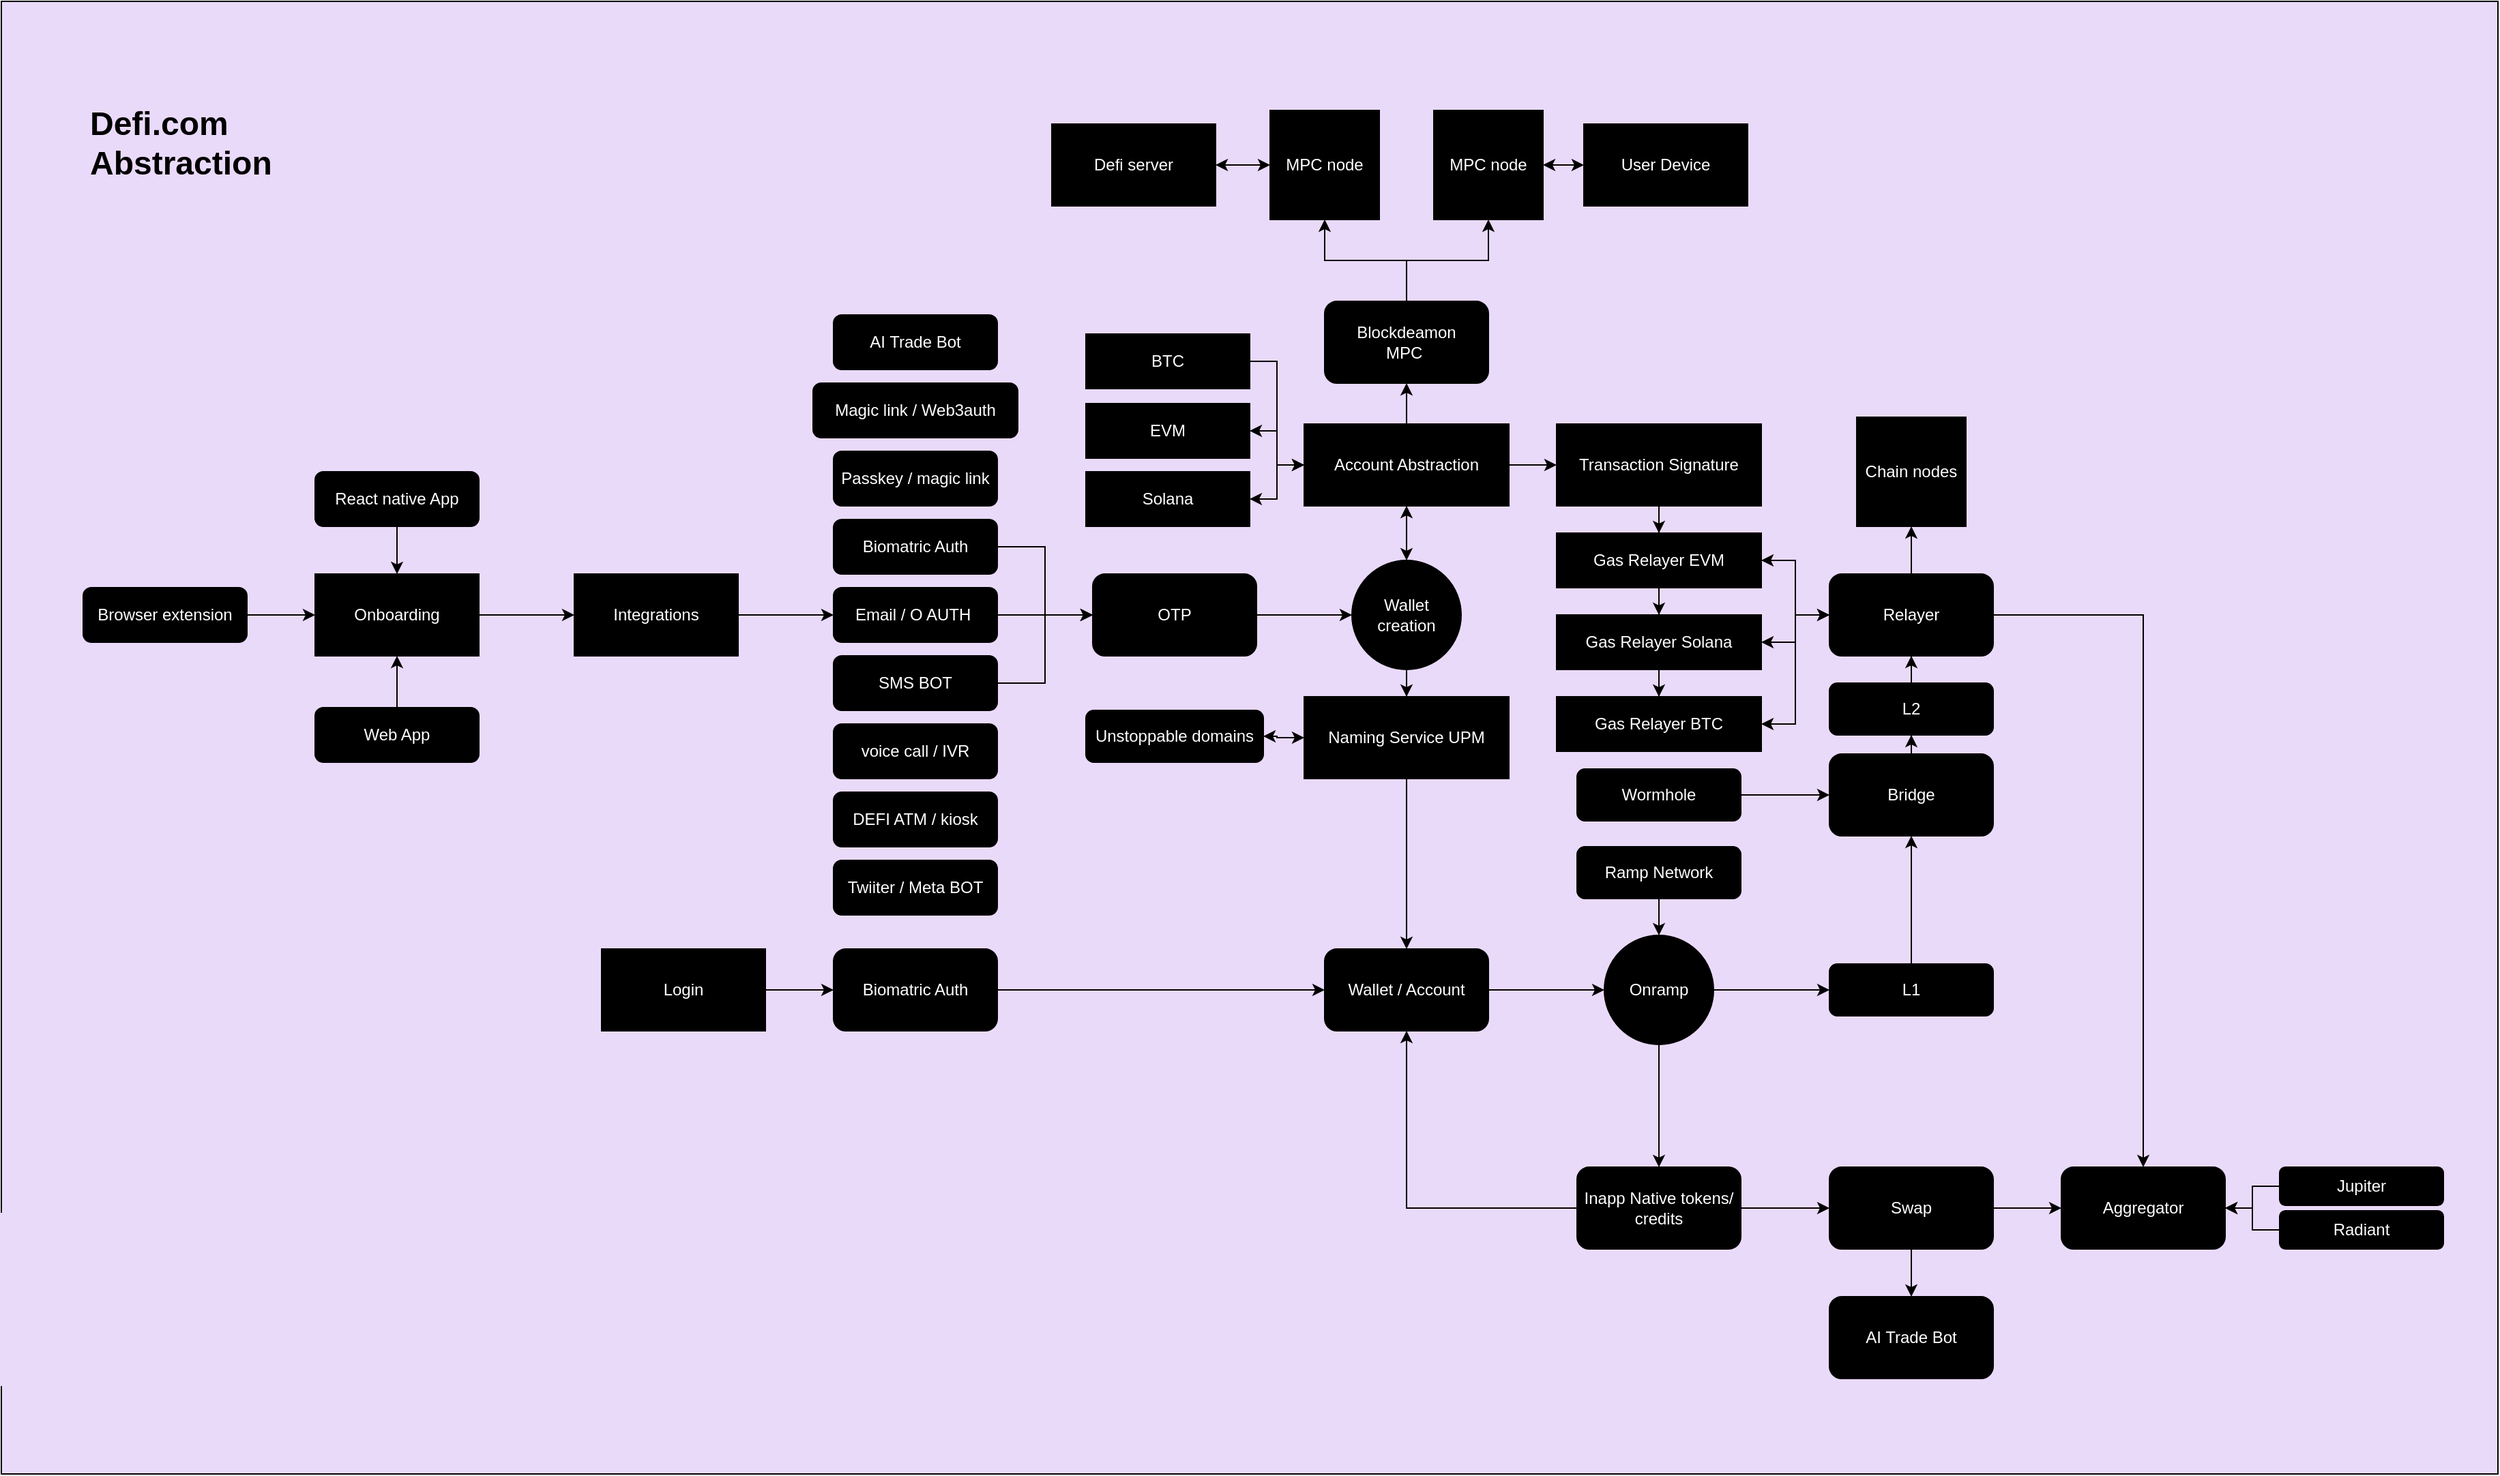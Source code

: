<mxfile version="23.1.4" type="github">
  <diagram name="Page-1" id="ezRgYsWMNisB0iaWyQ6a">
    <mxGraphModel dx="3223" dy="2285" grid="1" gridSize="10" guides="1" tooltips="1" connect="1" arrows="1" fold="1" page="1" pageScale="1" pageWidth="850" pageHeight="1100" math="0" shadow="0">
      <root>
        <mxCell id="0" />
        <mxCell id="1" parent="0" />
        <mxCell id="ZLCHrO8xHaeZ08uBN5op-88" value="" style="rounded=0;whiteSpace=wrap;html=1;fillColor=#EADAFA;strokeColor=#000000;" vertex="1" parent="1">
          <mxGeometry x="-370" y="-10" width="1830" height="1080" as="geometry" />
        </mxCell>
        <mxCell id="ZLCHrO8xHaeZ08uBN5op-122" value="" style="edgeStyle=orthogonalEdgeStyle;rounded=0;orthogonalLoop=1;jettySize=auto;html=1;fillColor=#dae8fc;strokeColor=#000000;fontColor=#FFFFFF;" edge="1" parent="1" source="ZLCHrO8xHaeZ08uBN5op-1" target="ZLCHrO8xHaeZ08uBN5op-121">
          <mxGeometry relative="1" as="geometry" />
        </mxCell>
        <mxCell id="ZLCHrO8xHaeZ08uBN5op-1" value="Onboarding" style="rounded=0;whiteSpace=wrap;html=1;fillColor=#000000;strokeColor=#000000;fontColor=#FFFFFF;" vertex="1" parent="1">
          <mxGeometry x="-140" y="410" width="120" height="60" as="geometry" />
        </mxCell>
        <mxCell id="ZLCHrO8xHaeZ08uBN5op-12" value="" style="edgeStyle=orthogonalEdgeStyle;rounded=0;orthogonalLoop=1;jettySize=auto;html=1;entryX=0;entryY=0.5;entryDx=0;entryDy=0;fillColor=#dae8fc;strokeColor=#000000;fontColor=#FFFFFF;" edge="1" parent="1" source="ZLCHrO8xHaeZ08uBN5op-4" target="ZLCHrO8xHaeZ08uBN5op-8">
          <mxGeometry relative="1" as="geometry" />
        </mxCell>
        <mxCell id="ZLCHrO8xHaeZ08uBN5op-4" value="Email / O AUTH&amp;nbsp;" style="rounded=1;whiteSpace=wrap;html=1;fillColor=#000000;strokeColor=#000000;fontColor=#FFFFFF;" vertex="1" parent="1">
          <mxGeometry x="240" y="420" width="120" height="40" as="geometry" />
        </mxCell>
        <mxCell id="ZLCHrO8xHaeZ08uBN5op-13" value="" style="edgeStyle=orthogonalEdgeStyle;rounded=0;orthogonalLoop=1;jettySize=auto;html=1;entryX=0;entryY=0.5;entryDx=0;entryDy=0;fillColor=#dae8fc;strokeColor=#000000;fontColor=#FFFFFF;" edge="1" parent="1" source="ZLCHrO8xHaeZ08uBN5op-5" target="ZLCHrO8xHaeZ08uBN5op-8">
          <mxGeometry relative="1" as="geometry" />
        </mxCell>
        <mxCell id="ZLCHrO8xHaeZ08uBN5op-5" value="Biomatric Auth" style="rounded=1;whiteSpace=wrap;html=1;fillColor=#000000;strokeColor=#000000;fontColor=#FFFFFF;" vertex="1" parent="1">
          <mxGeometry x="240" y="370" width="120" height="40" as="geometry" />
        </mxCell>
        <mxCell id="ZLCHrO8xHaeZ08uBN5op-14" value="" style="edgeStyle=orthogonalEdgeStyle;rounded=0;orthogonalLoop=1;jettySize=auto;html=1;fillColor=#dae8fc;strokeColor=#000000;fontColor=#FFFFFF;" edge="1" parent="1" source="ZLCHrO8xHaeZ08uBN5op-8" target="ZLCHrO8xHaeZ08uBN5op-9">
          <mxGeometry relative="1" as="geometry" />
        </mxCell>
        <mxCell id="ZLCHrO8xHaeZ08uBN5op-8" value="OTP" style="rounded=1;whiteSpace=wrap;html=1;fillColor=#000000;strokeColor=#000000;fontColor=#FFFFFF;" vertex="1" parent="1">
          <mxGeometry x="430" y="410" width="120" height="60" as="geometry" />
        </mxCell>
        <mxCell id="ZLCHrO8xHaeZ08uBN5op-33" value="" style="edgeStyle=orthogonalEdgeStyle;rounded=0;orthogonalLoop=1;jettySize=auto;html=1;fillColor=#dae8fc;strokeColor=#000000;fontColor=#FFFFFF;" edge="1" parent="1" source="ZLCHrO8xHaeZ08uBN5op-9" target="ZLCHrO8xHaeZ08uBN5op-32">
          <mxGeometry relative="1" as="geometry" />
        </mxCell>
        <mxCell id="ZLCHrO8xHaeZ08uBN5op-40" value="" style="edgeStyle=orthogonalEdgeStyle;rounded=0;orthogonalLoop=1;jettySize=auto;html=1;startArrow=classic;startFill=1;fillColor=#dae8fc;strokeColor=#000000;fontColor=#FFFFFF;" edge="1" parent="1" source="ZLCHrO8xHaeZ08uBN5op-9" target="ZLCHrO8xHaeZ08uBN5op-35">
          <mxGeometry relative="1" as="geometry" />
        </mxCell>
        <mxCell id="ZLCHrO8xHaeZ08uBN5op-9" value="Wallet&#xa;creation" style="ellipse;whiteSpace=wrap;html=1;aspect=fixed;fillColor=#000000;strokeColor=#000000;fontColor=#FFFFFF;" vertex="1" parent="1">
          <mxGeometry x="620" y="400" width="80" height="80" as="geometry" />
        </mxCell>
        <mxCell id="ZLCHrO8xHaeZ08uBN5op-19" value="" style="edgeStyle=orthogonalEdgeStyle;rounded=0;orthogonalLoop=1;jettySize=auto;html=1;entryX=0.5;entryY=1;entryDx=0;entryDy=0;fillColor=#dae8fc;strokeColor=#000000;fontColor=#FFFFFF;" edge="1" parent="1" source="ZLCHrO8xHaeZ08uBN5op-15" target="ZLCHrO8xHaeZ08uBN5op-17">
          <mxGeometry relative="1" as="geometry" />
        </mxCell>
        <mxCell id="ZLCHrO8xHaeZ08uBN5op-39" value="" style="edgeStyle=orthogonalEdgeStyle;rounded=0;orthogonalLoop=1;jettySize=auto;html=1;entryX=0.5;entryY=1;entryDx=0;entryDy=0;fillColor=#dae8fc;strokeColor=#000000;fontColor=#FFFFFF;" edge="1" parent="1" source="ZLCHrO8xHaeZ08uBN5op-15" target="ZLCHrO8xHaeZ08uBN5op-16">
          <mxGeometry relative="1" as="geometry" />
        </mxCell>
        <mxCell id="ZLCHrO8xHaeZ08uBN5op-15" value="Blockdeamon&#xa;MPC&amp;nbsp;" style="rounded=1;whiteSpace=wrap;html=1;fillColor=#000000;strokeColor=#000000;fontColor=#FFFFFF;" vertex="1" parent="1">
          <mxGeometry x="600" y="210" width="120" height="60" as="geometry" />
        </mxCell>
        <mxCell id="ZLCHrO8xHaeZ08uBN5op-23" value="" style="edgeStyle=orthogonalEdgeStyle;rounded=0;orthogonalLoop=1;jettySize=auto;html=1;startArrow=classic;startFill=1;fillColor=#dae8fc;strokeColor=#000000;fontColor=#FFFFFF;" edge="1" parent="1" source="ZLCHrO8xHaeZ08uBN5op-16" target="ZLCHrO8xHaeZ08uBN5op-22">
          <mxGeometry relative="1" as="geometry" />
        </mxCell>
        <mxCell id="ZLCHrO8xHaeZ08uBN5op-16" value="MPC node" style="whiteSpace=wrap;html=1;aspect=fixed;fillColor=#000000;strokeColor=#000000;fontColor=#FFFFFF;" vertex="1" parent="1">
          <mxGeometry x="560" y="70" width="80" height="80" as="geometry" />
        </mxCell>
        <mxCell id="ZLCHrO8xHaeZ08uBN5op-21" value="" style="edgeStyle=orthogonalEdgeStyle;rounded=0;orthogonalLoop=1;jettySize=auto;html=1;startArrow=classic;startFill=1;fillColor=#dae8fc;strokeColor=#000000;fontColor=#FFFFFF;" edge="1" parent="1" source="ZLCHrO8xHaeZ08uBN5op-17" target="ZLCHrO8xHaeZ08uBN5op-20">
          <mxGeometry relative="1" as="geometry" />
        </mxCell>
        <mxCell id="ZLCHrO8xHaeZ08uBN5op-17" value="MPC node" style="whiteSpace=wrap;html=1;aspect=fixed;fillColor=#000000;strokeColor=#000000;fontColor=#FFFFFF;" vertex="1" parent="1">
          <mxGeometry x="680" y="70" width="80" height="80" as="geometry" />
        </mxCell>
        <mxCell id="ZLCHrO8xHaeZ08uBN5op-20" value="User Device" style="whiteSpace=wrap;html=1;fillColor=#000000;strokeColor=#000000;fontColor=#FFFFFF;" vertex="1" parent="1">
          <mxGeometry x="790" y="80" width="120" height="60" as="geometry" />
        </mxCell>
        <mxCell id="ZLCHrO8xHaeZ08uBN5op-22" value="Defi server" style="whiteSpace=wrap;html=1;fillColor=#000000;strokeColor=#000000;fontColor=#FFFFFF;" vertex="1" parent="1">
          <mxGeometry x="400" y="80" width="120" height="60" as="geometry" />
        </mxCell>
        <mxCell id="ZLCHrO8xHaeZ08uBN5op-30" value="" style="edgeStyle=orthogonalEdgeStyle;rounded=0;orthogonalLoop=1;jettySize=auto;html=1;fillColor=#dae8fc;strokeColor=#000000;fontColor=#FFFFFF;" edge="1" parent="1" source="ZLCHrO8xHaeZ08uBN5op-25" target="ZLCHrO8xHaeZ08uBN5op-26">
          <mxGeometry relative="1" as="geometry" />
        </mxCell>
        <mxCell id="ZLCHrO8xHaeZ08uBN5op-25" value="Login" style="rounded=0;whiteSpace=wrap;html=1;fillColor=#000000;strokeColor=#000000;fontColor=#FFFFFF;" vertex="1" parent="1">
          <mxGeometry x="70" y="685" width="120" height="60" as="geometry" />
        </mxCell>
        <mxCell id="ZLCHrO8xHaeZ08uBN5op-29" value="" style="edgeStyle=orthogonalEdgeStyle;rounded=0;orthogonalLoop=1;jettySize=auto;html=1;fillColor=#dae8fc;strokeColor=#000000;fontColor=#FFFFFF;" edge="1" parent="1" source="ZLCHrO8xHaeZ08uBN5op-26" target="ZLCHrO8xHaeZ08uBN5op-27">
          <mxGeometry relative="1" as="geometry" />
        </mxCell>
        <mxCell id="ZLCHrO8xHaeZ08uBN5op-26" value="Biomatric Auth" style="rounded=1;whiteSpace=wrap;html=1;fillColor=#000000;strokeColor=#000000;fontColor=#FFFFFF;" vertex="1" parent="1">
          <mxGeometry x="240" y="685" width="120" height="60" as="geometry" />
        </mxCell>
        <mxCell id="ZLCHrO8xHaeZ08uBN5op-60" value="" style="edgeStyle=orthogonalEdgeStyle;rounded=0;orthogonalLoop=1;jettySize=auto;html=1;fillColor=#dae8fc;strokeColor=#000000;fontColor=#FFFFFF;" edge="1" parent="1" source="ZLCHrO8xHaeZ08uBN5op-27" target="ZLCHrO8xHaeZ08uBN5op-59">
          <mxGeometry relative="1" as="geometry" />
        </mxCell>
        <mxCell id="ZLCHrO8xHaeZ08uBN5op-27" value="Wallet / Account" style="rounded=1;whiteSpace=wrap;html=1;fillColor=#000000;strokeColor=#000000;fontColor=#FFFFFF;" vertex="1" parent="1">
          <mxGeometry x="600" y="685" width="120" height="60" as="geometry" />
        </mxCell>
        <mxCell id="ZLCHrO8xHaeZ08uBN5op-87" value="" style="edgeStyle=orthogonalEdgeStyle;rounded=0;orthogonalLoop=1;jettySize=auto;html=1;fillColor=#dae8fc;strokeColor=#000000;fontColor=#FFFFFF;" edge="1" parent="1" source="ZLCHrO8xHaeZ08uBN5op-32" target="ZLCHrO8xHaeZ08uBN5op-27">
          <mxGeometry relative="1" as="geometry" />
        </mxCell>
        <mxCell id="ZLCHrO8xHaeZ08uBN5op-102" value="" style="edgeStyle=orthogonalEdgeStyle;rounded=0;orthogonalLoop=1;jettySize=auto;html=1;startArrow=classic;startFill=1;fillColor=#dae8fc;strokeColor=#000000;fontColor=#FFFFFF;" edge="1" parent="1" source="ZLCHrO8xHaeZ08uBN5op-32" target="ZLCHrO8xHaeZ08uBN5op-101">
          <mxGeometry relative="1" as="geometry" />
        </mxCell>
        <mxCell id="ZLCHrO8xHaeZ08uBN5op-32" value="Naming Service UPM" style="rounded=0;whiteSpace=wrap;html=1;fillColor=#000000;strokeColor=#000000;fontColor=#FFFFFF;" vertex="1" parent="1">
          <mxGeometry x="585" y="500" width="150" height="60" as="geometry" />
        </mxCell>
        <mxCell id="ZLCHrO8xHaeZ08uBN5op-36" value="" style="edgeStyle=orthogonalEdgeStyle;rounded=0;orthogonalLoop=1;jettySize=auto;html=1;fillColor=#dae8fc;strokeColor=#000000;fontColor=#FFFFFF;" edge="1" parent="1" source="ZLCHrO8xHaeZ08uBN5op-35">
          <mxGeometry relative="1" as="geometry">
            <mxPoint x="660" y="270" as="targetPoint" />
          </mxGeometry>
        </mxCell>
        <mxCell id="ZLCHrO8xHaeZ08uBN5op-54" value="" style="edgeStyle=orthogonalEdgeStyle;rounded=0;orthogonalLoop=1;jettySize=auto;html=1;startArrow=classic;startFill=1;fillColor=#dae8fc;strokeColor=#000000;fontColor=#FFFFFF;" edge="1" parent="1" source="ZLCHrO8xHaeZ08uBN5op-35" target="ZLCHrO8xHaeZ08uBN5op-52">
          <mxGeometry relative="1" as="geometry" />
        </mxCell>
        <mxCell id="ZLCHrO8xHaeZ08uBN5op-55" value="" style="edgeStyle=orthogonalEdgeStyle;rounded=0;orthogonalLoop=1;jettySize=auto;html=1;fillColor=#dae8fc;strokeColor=#000000;fontColor=#FFFFFF;" edge="1" parent="1" source="ZLCHrO8xHaeZ08uBN5op-35" target="ZLCHrO8xHaeZ08uBN5op-53">
          <mxGeometry relative="1" as="geometry" />
        </mxCell>
        <mxCell id="ZLCHrO8xHaeZ08uBN5op-57" value="" style="edgeStyle=orthogonalEdgeStyle;rounded=0;orthogonalLoop=1;jettySize=auto;html=1;fillColor=#dae8fc;strokeColor=#000000;fontColor=#FFFFFF;" edge="1" parent="1" source="ZLCHrO8xHaeZ08uBN5op-35" target="ZLCHrO8xHaeZ08uBN5op-56">
          <mxGeometry relative="1" as="geometry" />
        </mxCell>
        <mxCell id="ZLCHrO8xHaeZ08uBN5op-35" value="Account Abstraction" style="rounded=0;whiteSpace=wrap;html=1;fillColor=#000000;strokeColor=#000000;fontColor=#FFFFFF;" vertex="1" parent="1">
          <mxGeometry x="585" y="300" width="150" height="60" as="geometry" />
        </mxCell>
        <mxCell id="ZLCHrO8xHaeZ08uBN5op-41" value="&lt;h1&gt;Defi.com Abstraction&lt;/h1&gt;" style="text;html=1;spacing=5;spacingTop=-20;whiteSpace=wrap;overflow=hidden;rounded=0;strokeColor=none;" vertex="1" parent="1">
          <mxGeometry x="-310" y="60" width="190" height="70" as="geometry" />
        </mxCell>
        <mxCell id="ZLCHrO8xHaeZ08uBN5op-64" value="" style="edgeStyle=orthogonalEdgeStyle;rounded=0;orthogonalLoop=1;jettySize=auto;html=1;fillColor=#dae8fc;strokeColor=#000000;fontColor=#FFFFFF;" edge="1" parent="1" source="ZLCHrO8xHaeZ08uBN5op-43" target="ZLCHrO8xHaeZ08uBN5op-63">
          <mxGeometry relative="1" as="geometry" />
        </mxCell>
        <mxCell id="ZLCHrO8xHaeZ08uBN5op-66" value="" style="edgeStyle=orthogonalEdgeStyle;rounded=0;orthogonalLoop=1;jettySize=auto;html=1;entryX=0;entryY=0.5;entryDx=0;entryDy=0;startArrow=classic;startFill=1;fillColor=#dae8fc;strokeColor=#000000;fontColor=#FFFFFF;" edge="1" parent="1" source="ZLCHrO8xHaeZ08uBN5op-43" target="ZLCHrO8xHaeZ08uBN5op-65">
          <mxGeometry relative="1" as="geometry" />
        </mxCell>
        <mxCell id="ZLCHrO8xHaeZ08uBN5op-43" value="Gas Relayer EVM" style="rounded=0;whiteSpace=wrap;html=1;fillColor=#000000;strokeColor=#000000;fontColor=#FFFFFF;" vertex="1" parent="1">
          <mxGeometry x="770" y="380" width="150" height="40" as="geometry" />
        </mxCell>
        <mxCell id="ZLCHrO8xHaeZ08uBN5op-47" value="" style="edgeStyle=orthogonalEdgeStyle;rounded=0;orthogonalLoop=1;jettySize=auto;html=1;entryX=0;entryY=0.5;entryDx=0;entryDy=0;fillColor=#dae8fc;strokeColor=#000000;fontColor=#FFFFFF;" edge="1" parent="1" source="ZLCHrO8xHaeZ08uBN5op-45" target="ZLCHrO8xHaeZ08uBN5op-8">
          <mxGeometry relative="1" as="geometry" />
        </mxCell>
        <mxCell id="ZLCHrO8xHaeZ08uBN5op-45" value="SMS BOT" style="rounded=1;whiteSpace=wrap;html=1;fillColor=#000000;strokeColor=#000000;fontColor=#FFFFFF;" vertex="1" parent="1">
          <mxGeometry x="240" y="470" width="120" height="40" as="geometry" />
        </mxCell>
        <mxCell id="ZLCHrO8xHaeZ08uBN5op-52" value="EVM" style="shape=process;whiteSpace=wrap;html=1;backgroundOutline=1;fillColor=#000000;strokeColor=#000000;fontColor=#FFFFFF;" vertex="1" parent="1">
          <mxGeometry x="425" y="285" width="120" height="40" as="geometry" />
        </mxCell>
        <mxCell id="ZLCHrO8xHaeZ08uBN5op-53" value="Solana" style="shape=process;whiteSpace=wrap;html=1;backgroundOutline=1;fillColor=#000000;strokeColor=#000000;fontColor=#FFFFFF;" vertex="1" parent="1">
          <mxGeometry x="425" y="335" width="120" height="40" as="geometry" />
        </mxCell>
        <mxCell id="ZLCHrO8xHaeZ08uBN5op-58" value="" style="edgeStyle=orthogonalEdgeStyle;rounded=0;orthogonalLoop=1;jettySize=auto;html=1;fillColor=#dae8fc;strokeColor=#000000;fontColor=#FFFFFF;" edge="1" parent="1" source="ZLCHrO8xHaeZ08uBN5op-56" target="ZLCHrO8xHaeZ08uBN5op-43">
          <mxGeometry relative="1" as="geometry" />
        </mxCell>
        <mxCell id="ZLCHrO8xHaeZ08uBN5op-56" value="Transaction Signature" style="rounded=0;whiteSpace=wrap;html=1;fillColor=#000000;strokeColor=#000000;fontColor=#FFFFFF;" vertex="1" parent="1">
          <mxGeometry x="770" y="300" width="150" height="60" as="geometry" />
        </mxCell>
        <mxCell id="ZLCHrO8xHaeZ08uBN5op-62" value="" style="edgeStyle=orthogonalEdgeStyle;rounded=0;orthogonalLoop=1;jettySize=auto;html=1;fillColor=#dae8fc;strokeColor=#000000;fontColor=#FFFFFF;" edge="1" parent="1" source="ZLCHrO8xHaeZ08uBN5op-59" target="ZLCHrO8xHaeZ08uBN5op-61">
          <mxGeometry relative="1" as="geometry" />
        </mxCell>
        <mxCell id="ZLCHrO8xHaeZ08uBN5op-69" value="" style="edgeStyle=orthogonalEdgeStyle;rounded=0;orthogonalLoop=1;jettySize=auto;html=1;fillColor=#dae8fc;strokeColor=#000000;fontColor=#FFFFFF;" edge="1" parent="1" source="ZLCHrO8xHaeZ08uBN5op-59" target="ZLCHrO8xHaeZ08uBN5op-68">
          <mxGeometry relative="1" as="geometry" />
        </mxCell>
        <mxCell id="ZLCHrO8xHaeZ08uBN5op-59" value="Onramp" style="ellipse;whiteSpace=wrap;html=1;rounded=1;fillColor=#000000;strokeColor=#000000;fontColor=#FFFFFF;" vertex="1" parent="1">
          <mxGeometry x="805" y="675" width="80" height="80" as="geometry" />
        </mxCell>
        <mxCell id="ZLCHrO8xHaeZ08uBN5op-83" value="" style="edgeStyle=orthogonalEdgeStyle;rounded=0;orthogonalLoop=1;jettySize=auto;html=1;fillColor=#dae8fc;strokeColor=#000000;fontColor=#FFFFFF;" edge="1" parent="1" source="ZLCHrO8xHaeZ08uBN5op-61" target="ZLCHrO8xHaeZ08uBN5op-75">
          <mxGeometry relative="1" as="geometry" />
        </mxCell>
        <mxCell id="ZLCHrO8xHaeZ08uBN5op-86" value="" style="edgeStyle=orthogonalEdgeStyle;rounded=0;orthogonalLoop=1;jettySize=auto;html=1;entryX=0.5;entryY=1;entryDx=0;entryDy=0;fillColor=#dae8fc;strokeColor=#000000;fontColor=#FFFFFF;" edge="1" parent="1" source="ZLCHrO8xHaeZ08uBN5op-61" target="ZLCHrO8xHaeZ08uBN5op-27">
          <mxGeometry relative="1" as="geometry" />
        </mxCell>
        <mxCell id="ZLCHrO8xHaeZ08uBN5op-61" value="Inapp Native tokens/ credits" style="rounded=1;whiteSpace=wrap;html=1;fillColor=#000000;strokeColor=#000000;fontColor=#FFFFFF;" vertex="1" parent="1">
          <mxGeometry x="785" y="845" width="120" height="60" as="geometry" />
        </mxCell>
        <mxCell id="ZLCHrO8xHaeZ08uBN5op-67" value="" style="edgeStyle=orthogonalEdgeStyle;rounded=0;orthogonalLoop=1;jettySize=auto;html=1;entryX=0;entryY=0.5;entryDx=0;entryDy=0;startArrow=classic;startFill=1;fillColor=#dae8fc;strokeColor=#000000;fontColor=#FFFFFF;" edge="1" parent="1" source="ZLCHrO8xHaeZ08uBN5op-63" target="ZLCHrO8xHaeZ08uBN5op-65">
          <mxGeometry relative="1" as="geometry" />
        </mxCell>
        <mxCell id="ZLCHrO8xHaeZ08uBN5op-96" value="" style="edgeStyle=orthogonalEdgeStyle;rounded=0;orthogonalLoop=1;jettySize=auto;html=1;fillColor=#dae8fc;strokeColor=#000000;fontColor=#FFFFFF;" edge="1" parent="1" source="ZLCHrO8xHaeZ08uBN5op-63" target="ZLCHrO8xHaeZ08uBN5op-95">
          <mxGeometry relative="1" as="geometry" />
        </mxCell>
        <mxCell id="ZLCHrO8xHaeZ08uBN5op-63" value="Gas Relayer Solana" style="rounded=0;whiteSpace=wrap;html=1;fillColor=#000000;strokeColor=#000000;fontColor=#FFFFFF;" vertex="1" parent="1">
          <mxGeometry x="770" y="440" width="150" height="40" as="geometry" />
        </mxCell>
        <mxCell id="ZLCHrO8xHaeZ08uBN5op-85" value="" style="edgeStyle=orthogonalEdgeStyle;rounded=0;orthogonalLoop=1;jettySize=auto;html=1;fillColor=#dae8fc;strokeColor=#000000;fontColor=#FFFFFF;" edge="1" parent="1" source="ZLCHrO8xHaeZ08uBN5op-65" target="ZLCHrO8xHaeZ08uBN5op-76">
          <mxGeometry relative="1" as="geometry" />
        </mxCell>
        <mxCell id="ZLCHrO8xHaeZ08uBN5op-94" value="" style="edgeStyle=orthogonalEdgeStyle;rounded=0;orthogonalLoop=1;jettySize=auto;html=1;fillColor=#dae8fc;strokeColor=#000000;fontColor=#FFFFFF;" edge="1" parent="1" source="ZLCHrO8xHaeZ08uBN5op-65" target="ZLCHrO8xHaeZ08uBN5op-93">
          <mxGeometry relative="1" as="geometry" />
        </mxCell>
        <mxCell id="ZLCHrO8xHaeZ08uBN5op-97" value="" style="edgeStyle=orthogonalEdgeStyle;rounded=0;orthogonalLoop=1;jettySize=auto;html=1;entryX=1;entryY=0.5;entryDx=0;entryDy=0;fillColor=#dae8fc;strokeColor=#000000;fontColor=#FFFFFF;" edge="1" parent="1" source="ZLCHrO8xHaeZ08uBN5op-65" target="ZLCHrO8xHaeZ08uBN5op-95">
          <mxGeometry relative="1" as="geometry" />
        </mxCell>
        <mxCell id="ZLCHrO8xHaeZ08uBN5op-65" value="Relayer" style="rounded=1;whiteSpace=wrap;html=1;fillColor=#000000;strokeColor=#000000;fontColor=#FFFFFF;" vertex="1" parent="1">
          <mxGeometry x="970" y="410" width="120" height="60" as="geometry" />
        </mxCell>
        <mxCell id="ZLCHrO8xHaeZ08uBN5op-105" value="" style="edgeStyle=orthogonalEdgeStyle;rounded=0;orthogonalLoop=1;jettySize=auto;html=1;entryX=0.5;entryY=1;entryDx=0;entryDy=0;fillColor=#dae8fc;strokeColor=#000000;fontColor=#FFFFFF;" edge="1" parent="1" source="ZLCHrO8xHaeZ08uBN5op-68" target="ZLCHrO8xHaeZ08uBN5op-71">
          <mxGeometry relative="1" as="geometry" />
        </mxCell>
        <mxCell id="ZLCHrO8xHaeZ08uBN5op-68" value="L1" style="whiteSpace=wrap;html=1;rounded=1;fillColor=#000000;strokeColor=#000000;fontColor=#FFFFFF;" vertex="1" parent="1">
          <mxGeometry x="970" y="696" width="120" height="38" as="geometry" />
        </mxCell>
        <mxCell id="ZLCHrO8xHaeZ08uBN5op-74" value="" style="edgeStyle=orthogonalEdgeStyle;rounded=0;orthogonalLoop=1;jettySize=auto;html=1;fillColor=#dae8fc;strokeColor=#000000;fontColor=#FFFFFF;" edge="1" parent="1" source="ZLCHrO8xHaeZ08uBN5op-70" target="ZLCHrO8xHaeZ08uBN5op-65">
          <mxGeometry relative="1" as="geometry" />
        </mxCell>
        <mxCell id="ZLCHrO8xHaeZ08uBN5op-70" value="L2" style="whiteSpace=wrap;html=1;rounded=1;fillColor=#000000;strokeColor=#000000;fontColor=#FFFFFF;" vertex="1" parent="1">
          <mxGeometry x="970" y="490" width="120" height="38" as="geometry" />
        </mxCell>
        <mxCell id="ZLCHrO8xHaeZ08uBN5op-73" value="" style="edgeStyle=orthogonalEdgeStyle;rounded=0;orthogonalLoop=1;jettySize=auto;html=1;fillColor=#dae8fc;strokeColor=#000000;fontColor=#FFFFFF;" edge="1" parent="1" source="ZLCHrO8xHaeZ08uBN5op-71" target="ZLCHrO8xHaeZ08uBN5op-70">
          <mxGeometry relative="1" as="geometry" />
        </mxCell>
        <mxCell id="ZLCHrO8xHaeZ08uBN5op-71" value="Bridge" style="rounded=1;whiteSpace=wrap;html=1;fillColor=#000000;strokeColor=#000000;fontColor=#FFFFFF;" vertex="1" parent="1">
          <mxGeometry x="970" y="542" width="120" height="60" as="geometry" />
        </mxCell>
        <mxCell id="ZLCHrO8xHaeZ08uBN5op-84" value="" style="edgeStyle=orthogonalEdgeStyle;rounded=0;orthogonalLoop=1;jettySize=auto;html=1;fillColor=#dae8fc;strokeColor=#000000;fontColor=#FFFFFF;" edge="1" parent="1" source="ZLCHrO8xHaeZ08uBN5op-75" target="ZLCHrO8xHaeZ08uBN5op-76">
          <mxGeometry relative="1" as="geometry" />
        </mxCell>
        <mxCell id="ZLCHrO8xHaeZ08uBN5op-107" value="" style="edgeStyle=orthogonalEdgeStyle;rounded=0;orthogonalLoop=1;jettySize=auto;html=1;fillColor=#dae8fc;strokeColor=#000000;fontColor=#FFFFFF;" edge="1" parent="1" source="ZLCHrO8xHaeZ08uBN5op-75" target="ZLCHrO8xHaeZ08uBN5op-106">
          <mxGeometry relative="1" as="geometry" />
        </mxCell>
        <mxCell id="ZLCHrO8xHaeZ08uBN5op-75" value="Swap" style="rounded=1;whiteSpace=wrap;html=1;fillColor=#000000;strokeColor=#000000;fontColor=#FFFFFF;" vertex="1" parent="1">
          <mxGeometry x="970" y="845" width="120" height="60" as="geometry" />
        </mxCell>
        <mxCell id="ZLCHrO8xHaeZ08uBN5op-76" value="Aggregator" style="rounded=1;whiteSpace=wrap;html=1;fillColor=#000000;strokeColor=#000000;fontColor=#FFFFFF;" vertex="1" parent="1">
          <mxGeometry x="1140" y="845" width="120" height="60" as="geometry" />
        </mxCell>
        <mxCell id="ZLCHrO8xHaeZ08uBN5op-81" value="" style="edgeStyle=orthogonalEdgeStyle;rounded=0;orthogonalLoop=1;jettySize=auto;html=1;fillColor=#dae8fc;strokeColor=#000000;fontColor=#FFFFFF;" edge="1" parent="1" source="ZLCHrO8xHaeZ08uBN5op-77" target="ZLCHrO8xHaeZ08uBN5op-76">
          <mxGeometry relative="1" as="geometry" />
        </mxCell>
        <mxCell id="ZLCHrO8xHaeZ08uBN5op-77" value="Jupiter" style="whiteSpace=wrap;html=1;rounded=1;fillColor=#000000;strokeColor=#000000;fontColor=#FFFFFF;" vertex="1" parent="1">
          <mxGeometry x="1300" y="845" width="120" height="28" as="geometry" />
        </mxCell>
        <mxCell id="ZLCHrO8xHaeZ08uBN5op-82" value="" style="edgeStyle=orthogonalEdgeStyle;rounded=0;orthogonalLoop=1;jettySize=auto;html=1;fillColor=#dae8fc;strokeColor=#000000;fontColor=#FFFFFF;" edge="1" parent="1" source="ZLCHrO8xHaeZ08uBN5op-78" target="ZLCHrO8xHaeZ08uBN5op-76">
          <mxGeometry relative="1" as="geometry" />
        </mxCell>
        <mxCell id="ZLCHrO8xHaeZ08uBN5op-78" value="Radiant" style="whiteSpace=wrap;html=1;rounded=1;fillColor=#000000;strokeColor=#000000;fontColor=#FFFFFF;" vertex="1" parent="1">
          <mxGeometry x="1300" y="877" width="120" height="28" as="geometry" />
        </mxCell>
        <mxCell id="ZLCHrO8xHaeZ08uBN5op-92" value="" style="edgeStyle=orthogonalEdgeStyle;rounded=0;orthogonalLoop=1;jettySize=auto;html=1;fillColor=#dae8fc;strokeColor=#000000;fontColor=#FFFFFF;" edge="1" parent="1" source="ZLCHrO8xHaeZ08uBN5op-90" target="ZLCHrO8xHaeZ08uBN5op-71">
          <mxGeometry relative="1" as="geometry" />
        </mxCell>
        <mxCell id="ZLCHrO8xHaeZ08uBN5op-90" value="Wormhole" style="whiteSpace=wrap;html=1;rounded=1;fillColor=#000000;strokeColor=#000000;fontColor=#FFFFFF;" vertex="1" parent="1">
          <mxGeometry x="785" y="553" width="120" height="38" as="geometry" />
        </mxCell>
        <mxCell id="ZLCHrO8xHaeZ08uBN5op-93" value="Chain nodes" style="whiteSpace=wrap;html=1;aspect=fixed;fillColor=#000000;strokeColor=#000000;fontColor=#FFFFFF;" vertex="1" parent="1">
          <mxGeometry x="990" y="295" width="80" height="80" as="geometry" />
        </mxCell>
        <mxCell id="ZLCHrO8xHaeZ08uBN5op-95" value="Gas Relayer BTC" style="rounded=0;whiteSpace=wrap;html=1;fillColor=#000000;strokeColor=#000000;fontColor=#FFFFFF;" vertex="1" parent="1">
          <mxGeometry x="770" y="500" width="150" height="40" as="geometry" />
        </mxCell>
        <mxCell id="ZLCHrO8xHaeZ08uBN5op-100" value="" style="edgeStyle=orthogonalEdgeStyle;rounded=0;orthogonalLoop=1;jettySize=auto;html=1;entryX=0;entryY=0.5;entryDx=0;entryDy=0;fillColor=#dae8fc;strokeColor=#000000;fontColor=#FFFFFF;" edge="1" parent="1" source="ZLCHrO8xHaeZ08uBN5op-98" target="ZLCHrO8xHaeZ08uBN5op-35">
          <mxGeometry relative="1" as="geometry" />
        </mxCell>
        <mxCell id="ZLCHrO8xHaeZ08uBN5op-98" value="BTC" style="shape=process;whiteSpace=wrap;html=1;backgroundOutline=1;fillColor=#000000;strokeColor=#000000;fontColor=#FFFFFF;" vertex="1" parent="1">
          <mxGeometry x="425" y="234" width="120" height="40" as="geometry" />
        </mxCell>
        <mxCell id="ZLCHrO8xHaeZ08uBN5op-101" value="Unstoppable domains" style="whiteSpace=wrap;html=1;rounded=1;fillColor=#000000;strokeColor=#000000;fontColor=#FFFFFF;" vertex="1" parent="1">
          <mxGeometry x="425" y="510" width="130" height="38" as="geometry" />
        </mxCell>
        <mxCell id="ZLCHrO8xHaeZ08uBN5op-104" value="" style="edgeStyle=orthogonalEdgeStyle;rounded=0;orthogonalLoop=1;jettySize=auto;html=1;fillColor=#dae8fc;strokeColor=#000000;fontColor=#FFFFFF;" edge="1" parent="1" source="ZLCHrO8xHaeZ08uBN5op-103" target="ZLCHrO8xHaeZ08uBN5op-59">
          <mxGeometry relative="1" as="geometry" />
        </mxCell>
        <mxCell id="ZLCHrO8xHaeZ08uBN5op-103" value="Ramp Network" style="whiteSpace=wrap;html=1;rounded=1;fillColor=#000000;strokeColor=#000000;fontColor=#FFFFFF;" vertex="1" parent="1">
          <mxGeometry x="785" y="610" width="120" height="38" as="geometry" />
        </mxCell>
        <mxCell id="ZLCHrO8xHaeZ08uBN5op-106" value="AI Trade Bot" style="rounded=1;whiteSpace=wrap;html=1;fillColor=#000000;strokeColor=#000000;fontColor=#FFFFFF;" vertex="1" parent="1">
          <mxGeometry x="970" y="940" width="120" height="60" as="geometry" />
        </mxCell>
        <mxCell id="ZLCHrO8xHaeZ08uBN5op-108" value="Passkey / magic link" style="rounded=1;whiteSpace=wrap;html=1;fillColor=#000000;strokeColor=#000000;fontColor=#FFFFFF;" vertex="1" parent="1">
          <mxGeometry x="240" y="320" width="120" height="40" as="geometry" />
        </mxCell>
        <mxCell id="ZLCHrO8xHaeZ08uBN5op-109" value="voice call / IVR" style="rounded=1;whiteSpace=wrap;html=1;fillColor=#000000;strokeColor=#000000;fontColor=#FFFFFF;" vertex="1" parent="1">
          <mxGeometry x="240" y="520" width="120" height="40" as="geometry" />
        </mxCell>
        <mxCell id="ZLCHrO8xHaeZ08uBN5op-110" value="DEFI ATM / kiosk" style="rounded=1;whiteSpace=wrap;html=1;fillColor=#000000;strokeColor=#000000;fontColor=#FFFFFF;" vertex="1" parent="1">
          <mxGeometry x="240" y="570" width="120" height="40" as="geometry" />
        </mxCell>
        <mxCell id="ZLCHrO8xHaeZ08uBN5op-111" value="AI Trade Bot" style="rounded=1;whiteSpace=wrap;html=1;fillColor=#000000;strokeColor=#000000;fontColor=#FFFFFF;" vertex="1" parent="1">
          <mxGeometry x="240" y="220" width="120" height="40" as="geometry" />
        </mxCell>
        <mxCell id="ZLCHrO8xHaeZ08uBN5op-112" value="Magic link / Web3auth" style="rounded=1;whiteSpace=wrap;html=1;fillColor=#000000;strokeColor=#000000;fontColor=#FFFFFF;" vertex="1" parent="1">
          <mxGeometry x="225" y="270" width="150" height="40" as="geometry" />
        </mxCell>
        <mxCell id="ZLCHrO8xHaeZ08uBN5op-118" value="" style="edgeStyle=orthogonalEdgeStyle;rounded=0;orthogonalLoop=1;jettySize=auto;html=1;fillColor=#dae8fc;strokeColor=#000000;fontColor=#FFFFFF;" edge="1" parent="1" source="ZLCHrO8xHaeZ08uBN5op-113" target="ZLCHrO8xHaeZ08uBN5op-1">
          <mxGeometry relative="1" as="geometry" />
        </mxCell>
        <mxCell id="ZLCHrO8xHaeZ08uBN5op-113" value="React native App" style="rounded=1;whiteSpace=wrap;html=1;fillColor=#000000;strokeColor=#000000;fontColor=#FFFFFF;" vertex="1" parent="1">
          <mxGeometry x="-140" y="335" width="120" height="40" as="geometry" />
        </mxCell>
        <mxCell id="ZLCHrO8xHaeZ08uBN5op-119" value="" style="edgeStyle=orthogonalEdgeStyle;rounded=0;orthogonalLoop=1;jettySize=auto;html=1;fillColor=#dae8fc;strokeColor=#000000;fontColor=#FFFFFF;" edge="1" parent="1" source="ZLCHrO8xHaeZ08uBN5op-115" target="ZLCHrO8xHaeZ08uBN5op-1">
          <mxGeometry relative="1" as="geometry" />
        </mxCell>
        <mxCell id="ZLCHrO8xHaeZ08uBN5op-115" value="Web App" style="rounded=1;whiteSpace=wrap;html=1;fillColor=#000000;strokeColor=#000000;fontColor=#FFFFFF;" vertex="1" parent="1">
          <mxGeometry x="-140" y="508" width="120" height="40" as="geometry" />
        </mxCell>
        <mxCell id="ZLCHrO8xHaeZ08uBN5op-117" value="" style="edgeStyle=orthogonalEdgeStyle;rounded=0;orthogonalLoop=1;jettySize=auto;html=1;fillColor=#dae8fc;strokeColor=#000000;fontColor=#FFFFFF;" edge="1" parent="1" source="ZLCHrO8xHaeZ08uBN5op-116" target="ZLCHrO8xHaeZ08uBN5op-1">
          <mxGeometry relative="1" as="geometry" />
        </mxCell>
        <mxCell id="ZLCHrO8xHaeZ08uBN5op-116" value="Browser extension" style="rounded=1;whiteSpace=wrap;html=1;fillColor=#000000;strokeColor=#000000;fontColor=#FFFFFF;" vertex="1" parent="1">
          <mxGeometry x="-310" y="420" width="120" height="40" as="geometry" />
        </mxCell>
        <mxCell id="ZLCHrO8xHaeZ08uBN5op-120" value="Twiiter / Meta BOT" style="rounded=1;whiteSpace=wrap;html=1;fillColor=#000000;strokeColor=#000000;fontColor=#FFFFFF;" vertex="1" parent="1">
          <mxGeometry x="240" y="620" width="120" height="40" as="geometry" />
        </mxCell>
        <mxCell id="ZLCHrO8xHaeZ08uBN5op-124" value="" style="edgeStyle=orthogonalEdgeStyle;rounded=0;orthogonalLoop=1;jettySize=auto;html=1;entryX=0;entryY=0.5;entryDx=0;entryDy=0;fillColor=#dae8fc;strokeColor=#000000;fontColor=#FFFFFF;" edge="1" parent="1" source="ZLCHrO8xHaeZ08uBN5op-121" target="ZLCHrO8xHaeZ08uBN5op-4">
          <mxGeometry relative="1" as="geometry" />
        </mxCell>
        <mxCell id="ZLCHrO8xHaeZ08uBN5op-121" value="Integrations" style="rounded=0;whiteSpace=wrap;html=1;fillColor=#000000;strokeColor=#000000;fontColor=#FFFFFF;" vertex="1" parent="1">
          <mxGeometry x="50" y="410" width="120" height="60" as="geometry" />
        </mxCell>
      </root>
    </mxGraphModel>
  </diagram>
</mxfile>
